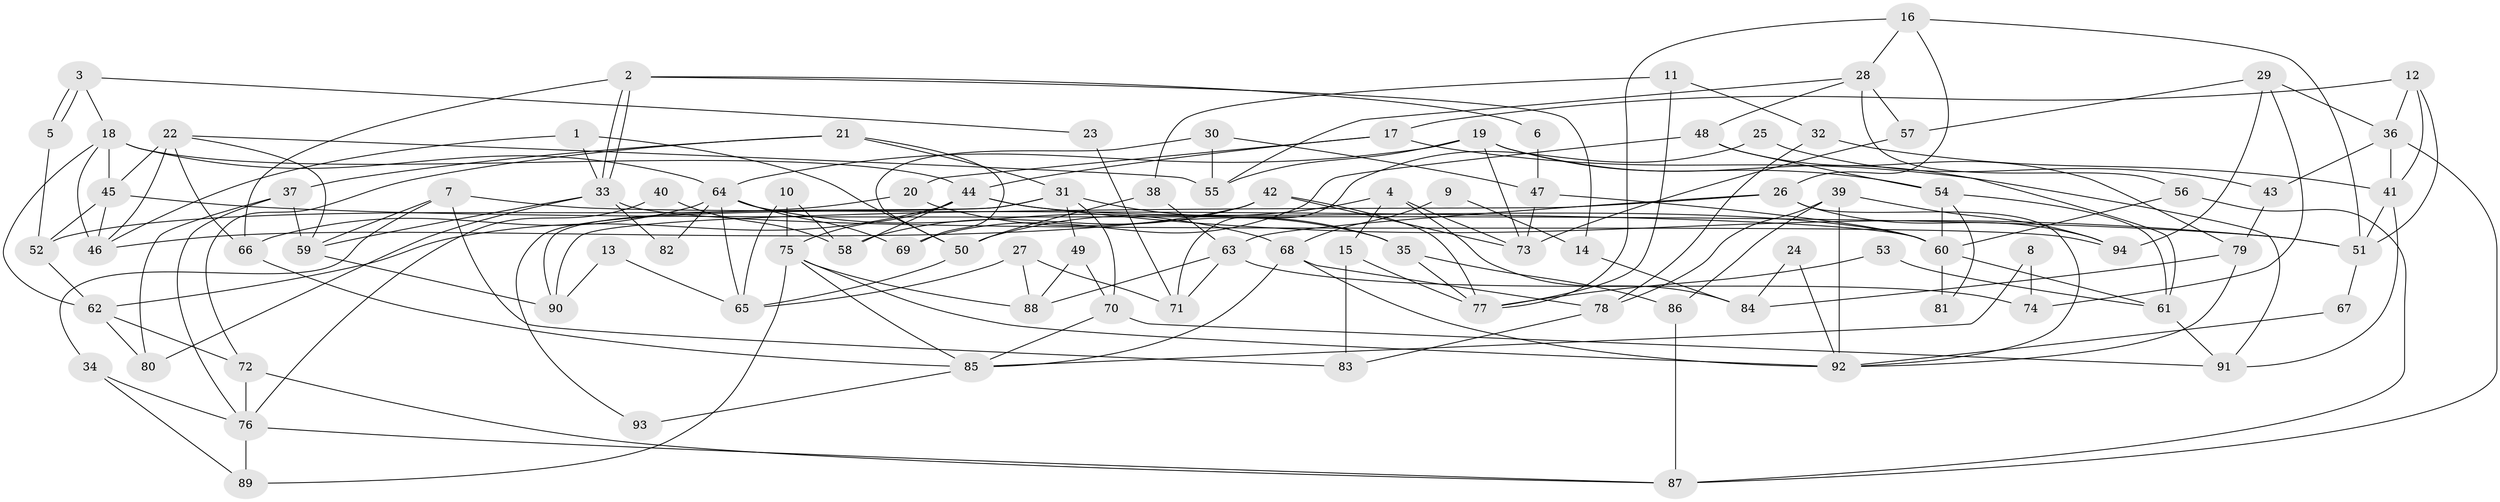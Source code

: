// Generated by graph-tools (version 1.1) at 2025/35/03/09/25 02:35:59]
// undirected, 94 vertices, 188 edges
graph export_dot {
graph [start="1"]
  node [color=gray90,style=filled];
  1;
  2;
  3;
  4;
  5;
  6;
  7;
  8;
  9;
  10;
  11;
  12;
  13;
  14;
  15;
  16;
  17;
  18;
  19;
  20;
  21;
  22;
  23;
  24;
  25;
  26;
  27;
  28;
  29;
  30;
  31;
  32;
  33;
  34;
  35;
  36;
  37;
  38;
  39;
  40;
  41;
  42;
  43;
  44;
  45;
  46;
  47;
  48;
  49;
  50;
  51;
  52;
  53;
  54;
  55;
  56;
  57;
  58;
  59;
  60;
  61;
  62;
  63;
  64;
  65;
  66;
  67;
  68;
  69;
  70;
  71;
  72;
  73;
  74;
  75;
  76;
  77;
  78;
  79;
  80;
  81;
  82;
  83;
  84;
  85;
  86;
  87;
  88;
  89;
  90;
  91;
  92;
  93;
  94;
  1 -- 33;
  1 -- 46;
  1 -- 50;
  2 -- 66;
  2 -- 33;
  2 -- 33;
  2 -- 6;
  2 -- 14;
  3 -- 5;
  3 -- 5;
  3 -- 18;
  3 -- 23;
  4 -- 73;
  4 -- 50;
  4 -- 15;
  4 -- 84;
  5 -- 52;
  6 -- 47;
  7 -- 60;
  7 -- 59;
  7 -- 34;
  7 -- 83;
  8 -- 85;
  8 -- 74;
  9 -- 68;
  9 -- 14;
  10 -- 58;
  10 -- 75;
  10 -- 65;
  11 -- 77;
  11 -- 32;
  11 -- 38;
  12 -- 51;
  12 -- 41;
  12 -- 17;
  12 -- 36;
  13 -- 65;
  13 -- 90;
  14 -- 84;
  15 -- 77;
  15 -- 83;
  16 -- 28;
  16 -- 26;
  16 -- 51;
  16 -- 77;
  17 -- 44;
  17 -- 20;
  17 -- 91;
  18 -- 44;
  18 -- 46;
  18 -- 45;
  18 -- 62;
  18 -- 64;
  19 -- 64;
  19 -- 61;
  19 -- 54;
  19 -- 55;
  19 -- 73;
  20 -- 52;
  20 -- 35;
  21 -- 37;
  21 -- 72;
  21 -- 31;
  21 -- 69;
  22 -- 45;
  22 -- 55;
  22 -- 46;
  22 -- 59;
  22 -- 66;
  23 -- 71;
  24 -- 84;
  24 -- 92;
  25 -- 43;
  25 -- 71;
  26 -- 92;
  26 -- 90;
  26 -- 63;
  26 -- 94;
  27 -- 65;
  27 -- 88;
  27 -- 71;
  28 -- 48;
  28 -- 55;
  28 -- 56;
  28 -- 57;
  29 -- 94;
  29 -- 36;
  29 -- 57;
  29 -- 74;
  30 -- 50;
  30 -- 47;
  30 -- 55;
  31 -- 35;
  31 -- 49;
  31 -- 70;
  31 -- 90;
  31 -- 93;
  32 -- 78;
  32 -- 41;
  33 -- 59;
  33 -- 80;
  33 -- 82;
  33 -- 94;
  34 -- 76;
  34 -- 89;
  35 -- 77;
  35 -- 86;
  36 -- 87;
  36 -- 41;
  36 -- 43;
  37 -- 76;
  37 -- 80;
  37 -- 59;
  38 -- 50;
  38 -- 63;
  39 -- 94;
  39 -- 78;
  39 -- 86;
  39 -- 92;
  40 -- 58;
  40 -- 76;
  41 -- 91;
  41 -- 51;
  42 -- 46;
  42 -- 73;
  42 -- 58;
  42 -- 77;
  43 -- 79;
  44 -- 75;
  44 -- 51;
  44 -- 58;
  44 -- 60;
  44 -- 62;
  45 -- 51;
  45 -- 46;
  45 -- 52;
  47 -- 60;
  47 -- 73;
  48 -- 54;
  48 -- 69;
  48 -- 79;
  49 -- 88;
  49 -- 70;
  50 -- 65;
  51 -- 67;
  52 -- 62;
  53 -- 77;
  53 -- 61;
  54 -- 61;
  54 -- 60;
  54 -- 81;
  56 -- 60;
  56 -- 87;
  57 -- 73;
  59 -- 90;
  60 -- 61;
  60 -- 81;
  61 -- 91;
  62 -- 72;
  62 -- 80;
  63 -- 71;
  63 -- 74;
  63 -- 88;
  64 -- 68;
  64 -- 65;
  64 -- 66;
  64 -- 69;
  64 -- 82;
  66 -- 85;
  67 -- 92;
  68 -- 92;
  68 -- 85;
  68 -- 78;
  70 -- 85;
  70 -- 91;
  72 -- 87;
  72 -- 76;
  75 -- 85;
  75 -- 89;
  75 -- 88;
  75 -- 92;
  76 -- 87;
  76 -- 89;
  78 -- 83;
  79 -- 92;
  79 -- 84;
  85 -- 93;
  86 -- 87;
}
